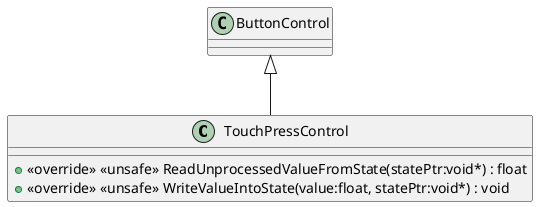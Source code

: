 @startuml
class TouchPressControl {
    + <<override>> <<unsafe>> ReadUnprocessedValueFromState(statePtr:void*) : float
    + <<override>> <<unsafe>> WriteValueIntoState(value:float, statePtr:void*) : void
}
ButtonControl <|-- TouchPressControl
@enduml
